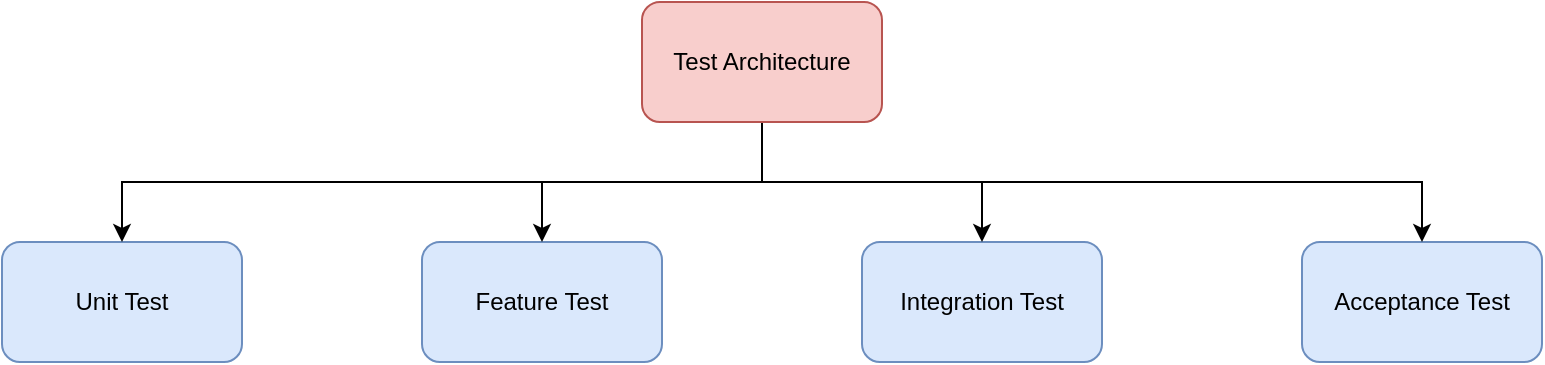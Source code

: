 <mxfile version="20.7.4" type="google"><diagram id="bxTUZitRUdtYnpH94krk" name="Page-1"><mxGraphModel grid="1" page="1" gridSize="10" guides="1" tooltips="1" connect="1" arrows="1" fold="1" pageScale="1" pageWidth="850" pageHeight="1100" math="0" shadow="0"><root><mxCell id="0"/><mxCell id="1" parent="0"/><mxCell id="fvnh0E_LiSc24yd96tOu-1" value="Unit Test" style="rounded=1;whiteSpace=wrap;html=1;fillColor=#dae8fc;strokeColor=#6c8ebf;" vertex="1" parent="1"><mxGeometry x="60" y="210" width="120" height="60" as="geometry"/></mxCell><mxCell id="fvnh0E_LiSc24yd96tOu-2" value="Feature Test" style="rounded=1;whiteSpace=wrap;html=1;fillColor=#dae8fc;strokeColor=#6c8ebf;" vertex="1" parent="1"><mxGeometry x="270" y="210" width="120" height="60" as="geometry"/></mxCell><mxCell id="fvnh0E_LiSc24yd96tOu-3" value="Integration Test" style="rounded=1;whiteSpace=wrap;html=1;fillColor=#dae8fc;strokeColor=#6c8ebf;" vertex="1" parent="1"><mxGeometry x="490" y="210" width="120" height="60" as="geometry"/></mxCell><mxCell id="fvnh0E_LiSc24yd96tOu-4" value="Acceptance Test" style="rounded=1;whiteSpace=wrap;html=1;fillColor=#dae8fc;strokeColor=#6c8ebf;" vertex="1" parent="1"><mxGeometry x="710" y="210" width="120" height="60" as="geometry"/></mxCell><mxCell id="KYgYMOl6Kyvm4nnZqDUi-2" style="edgeStyle=orthogonalEdgeStyle;rounded=0;orthogonalLoop=1;jettySize=auto;html=1;exitX=0.5;exitY=1;exitDx=0;exitDy=0;entryX=0.5;entryY=0;entryDx=0;entryDy=0;" edge="1" parent="1" source="KYgYMOl6Kyvm4nnZqDUi-1" target="fvnh0E_LiSc24yd96tOu-2"><mxGeometry relative="1" as="geometry"/></mxCell><mxCell id="KYgYMOl6Kyvm4nnZqDUi-3" style="edgeStyle=orthogonalEdgeStyle;rounded=0;orthogonalLoop=1;jettySize=auto;html=1;exitX=0.5;exitY=1;exitDx=0;exitDy=0;entryX=0.5;entryY=0;entryDx=0;entryDy=0;" edge="1" parent="1" source="KYgYMOl6Kyvm4nnZqDUi-1" target="fvnh0E_LiSc24yd96tOu-3"><mxGeometry relative="1" as="geometry"/></mxCell><mxCell id="KYgYMOl6Kyvm4nnZqDUi-4" style="edgeStyle=orthogonalEdgeStyle;rounded=0;orthogonalLoop=1;jettySize=auto;html=1;exitX=0.5;exitY=1;exitDx=0;exitDy=0;" edge="1" parent="1" source="KYgYMOl6Kyvm4nnZqDUi-1" target="fvnh0E_LiSc24yd96tOu-4"><mxGeometry relative="1" as="geometry"/></mxCell><mxCell id="KYgYMOl6Kyvm4nnZqDUi-5" style="edgeStyle=orthogonalEdgeStyle;rounded=0;orthogonalLoop=1;jettySize=auto;html=1;exitX=0.5;exitY=1;exitDx=0;exitDy=0;entryX=0.5;entryY=0;entryDx=0;entryDy=0;" edge="1" parent="1" source="KYgYMOl6Kyvm4nnZqDUi-1" target="fvnh0E_LiSc24yd96tOu-1"><mxGeometry relative="1" as="geometry"/></mxCell><mxCell id="KYgYMOl6Kyvm4nnZqDUi-1" value="Test Architecture" style="rounded=1;whiteSpace=wrap;html=1;fillColor=#f8cecc;strokeColor=#b85450;" vertex="1" parent="1"><mxGeometry x="380" y="90" width="120" height="60" as="geometry"/></mxCell></root></mxGraphModel></diagram></mxfile>
